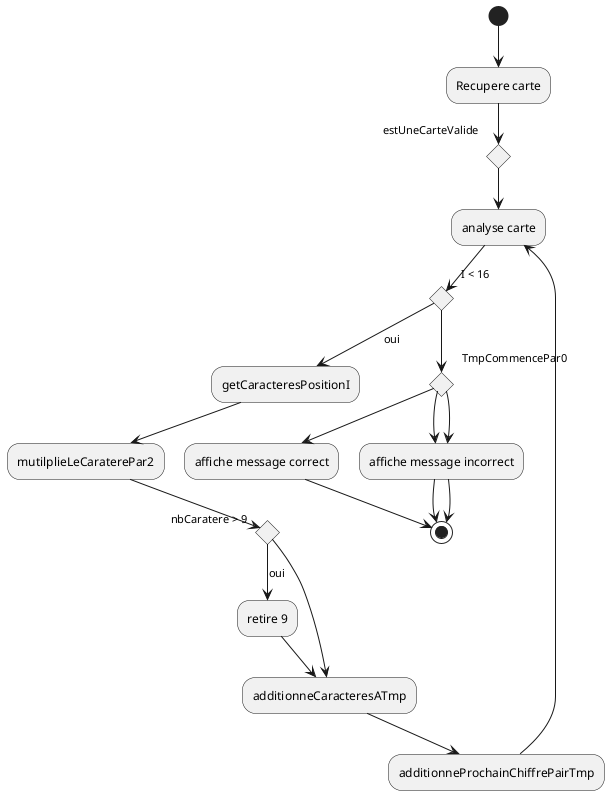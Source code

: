 @startuml carte

(*) --> Recupere carte
if estUneCarteValide
--> analyse carte
if I < 16
    --> [oui] getCaracteresPositionI
    --> mutilplieLeCaraterePar2
    if nbCaratere > 9
    --> [oui] retire 9
    --> additionneCaracteresATmp
    else
    --> additionneCaracteresATmp
    endif
--> additionneProchainChiffrePairTmp
--> analyse carte
else
if TmpCommencePar0
--> affiche message correct
--> (*)
else
 --> affiche message incorrect
 --> (*)
else
--> affiche message incorrect
--> (*)

